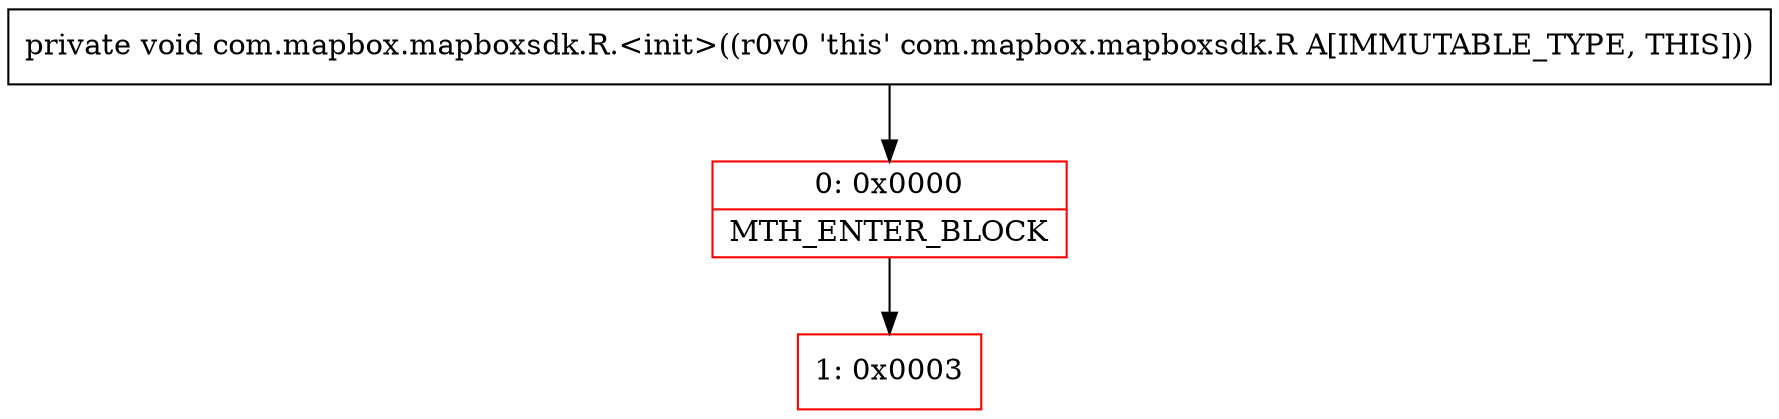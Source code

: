 digraph "CFG forcom.mapbox.mapboxsdk.R.\<init\>()V" {
subgraph cluster_Region_1360866230 {
label = "R(0)";
node [shape=record,color=blue];
}
Node_0 [shape=record,color=red,label="{0\:\ 0x0000|MTH_ENTER_BLOCK\l}"];
Node_1 [shape=record,color=red,label="{1\:\ 0x0003}"];
MethodNode[shape=record,label="{private void com.mapbox.mapboxsdk.R.\<init\>((r0v0 'this' com.mapbox.mapboxsdk.R A[IMMUTABLE_TYPE, THIS])) }"];
MethodNode -> Node_0;
Node_0 -> Node_1;
}

